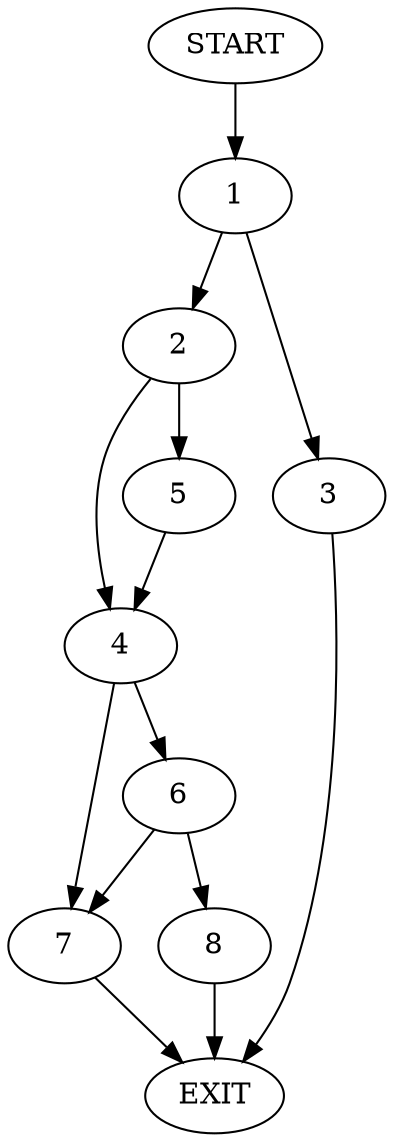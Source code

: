 digraph {
0 [label="START"]
9 [label="EXIT"]
0 -> 1
1 -> 2
1 -> 3
3 -> 9
2 -> 4
2 -> 5
5 -> 4
4 -> 6
4 -> 7
6 -> 7
6 -> 8
7 -> 9
8 -> 9
}
